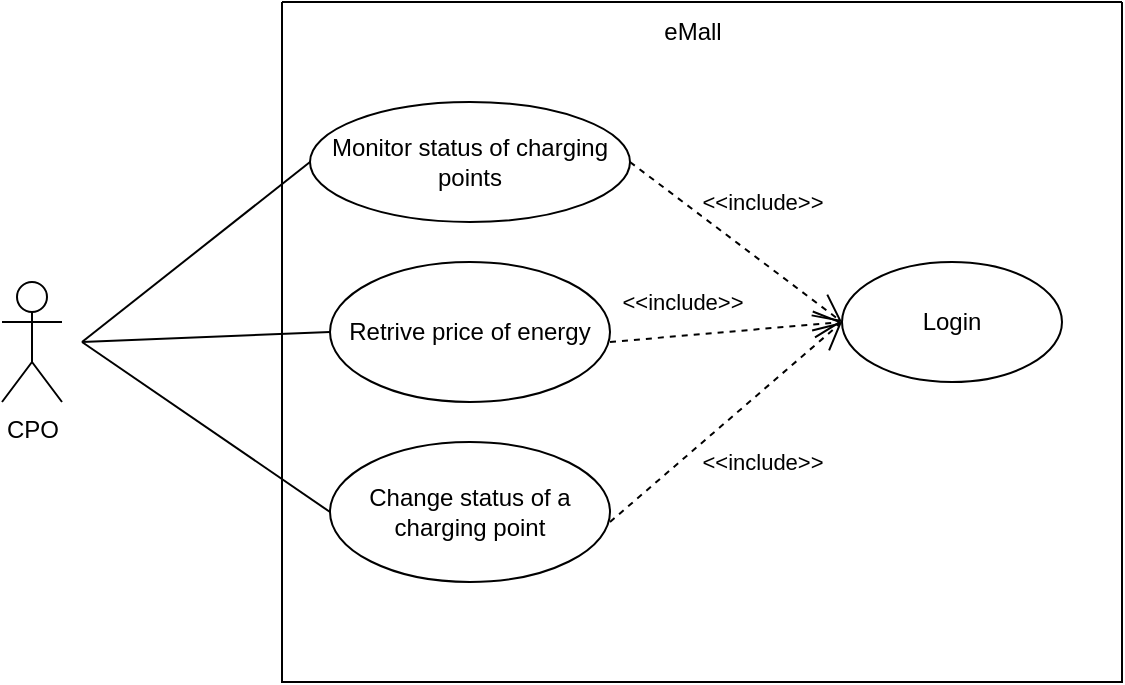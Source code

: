 <mxfile version="20.5.3" type="device"><diagram id="xSfS7f9iVf7y01iCm8C_" name="Pagina-1"><mxGraphModel dx="782" dy="1601" grid="1" gridSize="10" guides="1" tooltips="1" connect="1" arrows="1" fold="1" page="1" pageScale="1" pageWidth="827" pageHeight="1169" math="0" shadow="0"><root><mxCell id="0"/><mxCell id="1" parent="0"/><mxCell id="NoGL-9SGHFlckXkN0ljQ-2" value="CPO" style="shape=umlActor;verticalLabelPosition=bottom;verticalAlign=top;html=1;outlineConnect=0;" vertex="1" parent="1"><mxGeometry x="180" y="100" width="30" height="60" as="geometry"/></mxCell><mxCell id="NoGL-9SGHFlckXkN0ljQ-3" value="" style="swimlane;startSize=0;" vertex="1" parent="1"><mxGeometry x="320" y="-40" width="420" height="340" as="geometry"><mxRectangle x="370" y="70" width="50" height="40" as="alternateBounds"/></mxGeometry></mxCell><mxCell id="NoGL-9SGHFlckXkN0ljQ-5" value="eMall" style="text;html=1;align=center;verticalAlign=middle;resizable=0;points=[];autosize=1;strokeColor=none;fillColor=none;" vertex="1" parent="NoGL-9SGHFlckXkN0ljQ-3"><mxGeometry x="180" width="50" height="30" as="geometry"/></mxCell><mxCell id="NoGL-9SGHFlckXkN0ljQ-9" value="Login" style="ellipse;whiteSpace=wrap;html=1;strokeWidth=1;" vertex="1" parent="NoGL-9SGHFlckXkN0ljQ-3"><mxGeometry x="280" y="130" width="110" height="60" as="geometry"/></mxCell><mxCell id="NoGL-9SGHFlckXkN0ljQ-11" value="Monitor status of charging points" style="ellipse;whiteSpace=wrap;html=1;strokeWidth=1;" vertex="1" parent="NoGL-9SGHFlckXkN0ljQ-3"><mxGeometry x="14" y="50" width="160" height="60" as="geometry"/></mxCell><mxCell id="NoGL-9SGHFlckXkN0ljQ-12" value="Retrive price of energy" style="ellipse;whiteSpace=wrap;html=1;strokeWidth=1;" vertex="1" parent="NoGL-9SGHFlckXkN0ljQ-3"><mxGeometry x="24" y="130" width="140" height="70" as="geometry"/></mxCell><mxCell id="NoGL-9SGHFlckXkN0ljQ-13" value="Change status of a charging point" style="ellipse;whiteSpace=wrap;html=1;strokeWidth=1;" vertex="1" parent="NoGL-9SGHFlckXkN0ljQ-3"><mxGeometry x="24" y="220" width="140" height="70" as="geometry"/></mxCell><mxCell id="NoGL-9SGHFlckXkN0ljQ-16" value="&amp;lt;&amp;lt;include&amp;gt;&amp;gt;" style="endArrow=open;endSize=12;dashed=1;html=1;rounded=0;exitX=1;exitY=0.5;exitDx=0;exitDy=0;entryX=0;entryY=0.5;entryDx=0;entryDy=0;" edge="1" parent="NoGL-9SGHFlckXkN0ljQ-3" source="NoGL-9SGHFlckXkN0ljQ-11" target="NoGL-9SGHFlckXkN0ljQ-9"><mxGeometry x="-0.025" y="24" width="160" relative="1" as="geometry"><mxPoint x="110" y="190" as="sourcePoint"/><mxPoint x="270" y="190" as="targetPoint"/><mxPoint as="offset"/></mxGeometry></mxCell><mxCell id="NoGL-9SGHFlckXkN0ljQ-18" value="&amp;lt;&amp;lt;include&amp;gt;&amp;gt;" style="endArrow=open;endSize=12;dashed=1;html=1;rounded=0;exitX=1;exitY=0.5;exitDx=0;exitDy=0;entryX=0;entryY=0.5;entryDx=0;entryDy=0;" edge="1" parent="NoGL-9SGHFlckXkN0ljQ-3" target="NoGL-9SGHFlckXkN0ljQ-9"><mxGeometry x="-0.354" y="17" width="160" relative="1" as="geometry"><mxPoint x="164" y="170" as="sourcePoint"/><mxPoint x="270" y="250" as="targetPoint"/><mxPoint as="offset"/></mxGeometry></mxCell><mxCell id="NoGL-9SGHFlckXkN0ljQ-17" value="&amp;lt;&amp;lt;include&amp;gt;&amp;gt;" style="endArrow=open;endSize=12;dashed=1;html=1;rounded=0;exitX=1;exitY=0.5;exitDx=0;exitDy=0;" edge="1" parent="NoGL-9SGHFlckXkN0ljQ-3"><mxGeometry x="0.007" y="-27" width="160" relative="1" as="geometry"><mxPoint x="164" y="260" as="sourcePoint"/><mxPoint x="280" y="160" as="targetPoint"/><mxPoint as="offset"/></mxGeometry></mxCell><mxCell id="NoGL-9SGHFlckXkN0ljQ-33" value="" style="endArrow=none;html=1;rounded=0;entryX=0;entryY=0.5;entryDx=0;entryDy=0;" edge="1" parent="1" target="NoGL-9SGHFlckXkN0ljQ-11"><mxGeometry width="50" height="50" relative="1" as="geometry"><mxPoint x="220" y="130" as="sourcePoint"/><mxPoint x="540" y="120" as="targetPoint"/></mxGeometry></mxCell><mxCell id="NoGL-9SGHFlckXkN0ljQ-34" value="" style="endArrow=none;html=1;rounded=0;entryX=0;entryY=0.5;entryDx=0;entryDy=0;" edge="1" parent="1" target="NoGL-9SGHFlckXkN0ljQ-12"><mxGeometry width="50" height="50" relative="1" as="geometry"><mxPoint x="220" y="130" as="sourcePoint"/><mxPoint x="344" y="50" as="targetPoint"/></mxGeometry></mxCell><mxCell id="NoGL-9SGHFlckXkN0ljQ-35" value="" style="endArrow=none;html=1;rounded=0;entryX=0;entryY=0.5;entryDx=0;entryDy=0;" edge="1" parent="1" target="NoGL-9SGHFlckXkN0ljQ-13"><mxGeometry width="50" height="50" relative="1" as="geometry"><mxPoint x="220" y="130" as="sourcePoint"/><mxPoint x="354" y="60" as="targetPoint"/></mxGeometry></mxCell></root></mxGraphModel></diagram></mxfile>